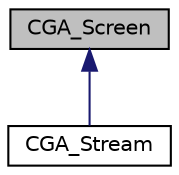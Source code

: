 digraph "CGA_Screen"
{
  bgcolor="transparent";
  edge [fontname="Helvetica",fontsize="10",labelfontname="Helvetica",labelfontsize="10"];
  node [fontname="Helvetica",fontsize="10",shape=record];
  Node1 [label="CGA_Screen",height=0.2,width=0.4,color="black", fillcolor="grey75", style="filled", fontcolor="black"];
  Node1 -> Node2 [dir="back",color="midnightblue",fontsize="10",style="solid",fontname="Helvetica"];
  Node2 [label="CGA_Stream",height=0.2,width=0.4,color="black",URL="$classCGA__Stream.html",tooltip="CGA basierte Ausgabe, ählich zu std::cout von C++. "];
}
